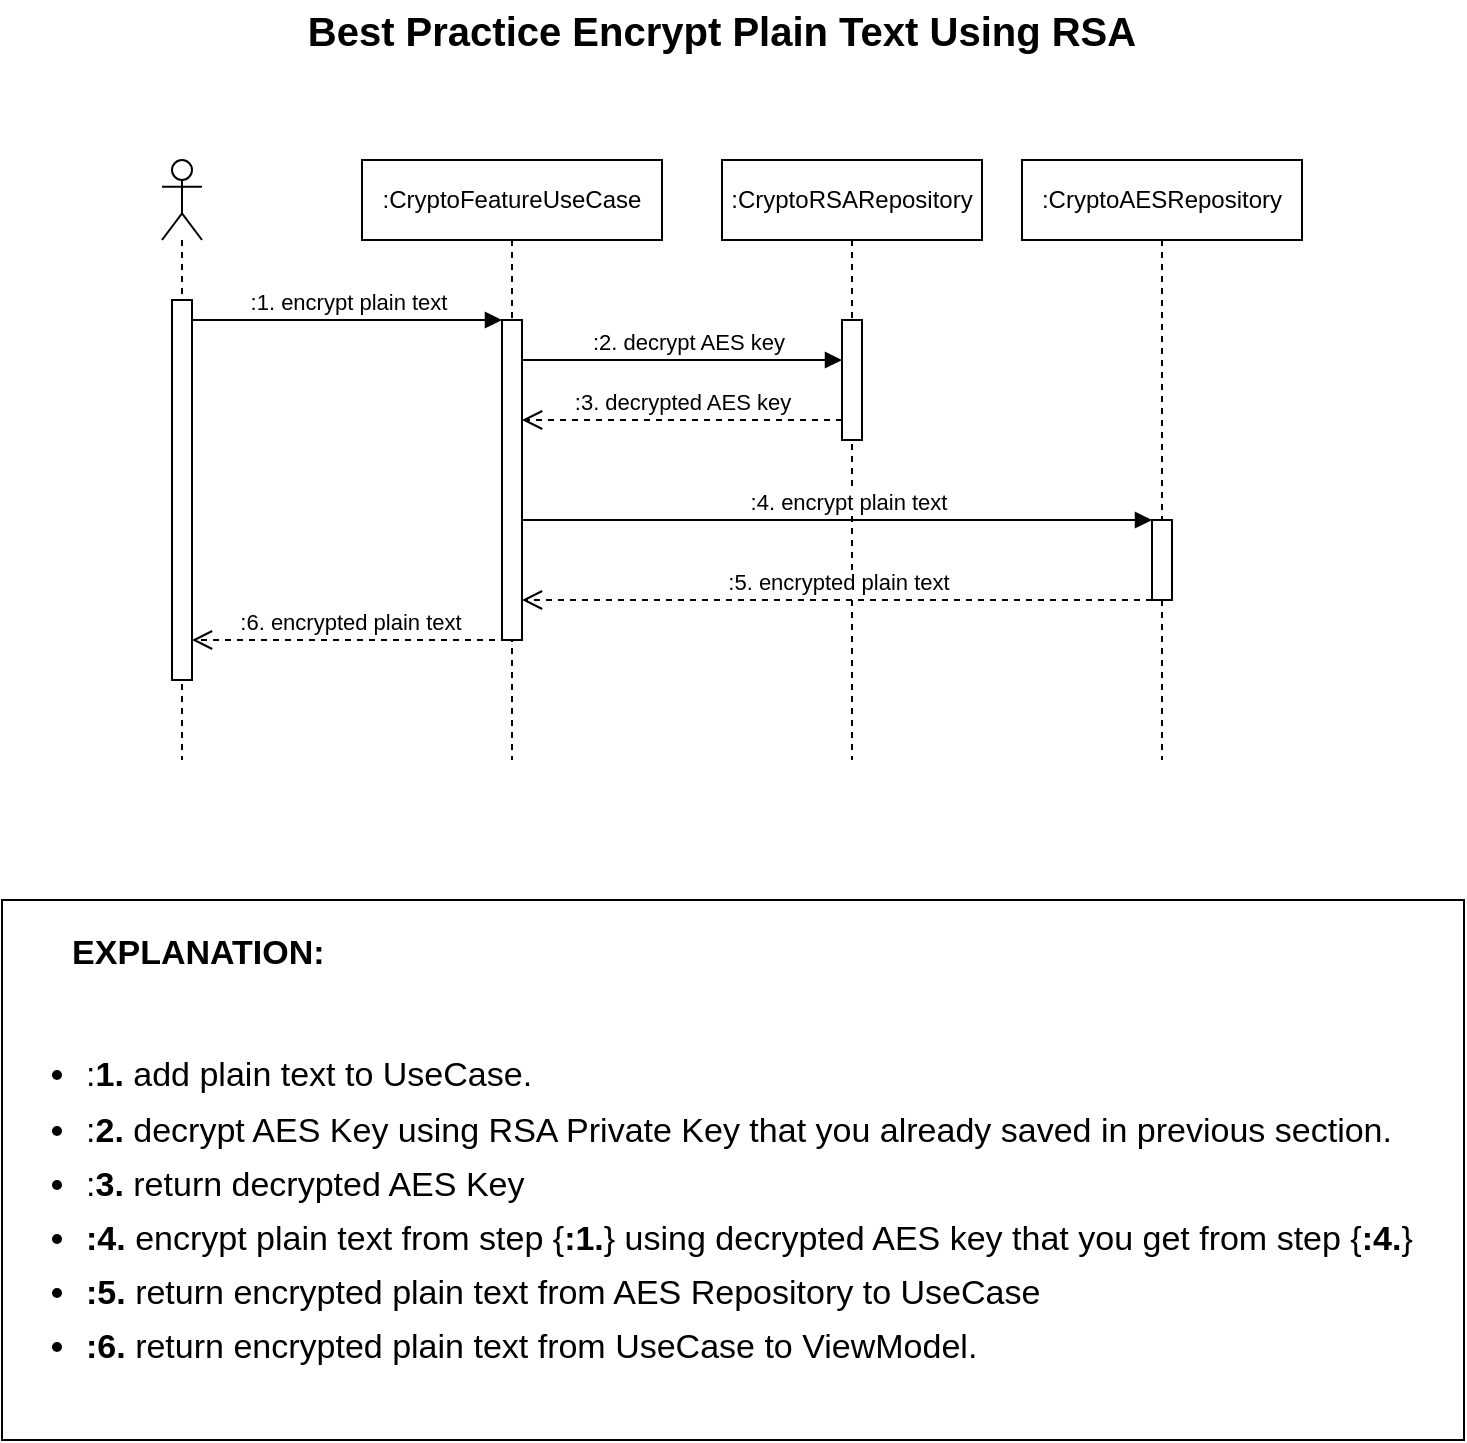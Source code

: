 <mxfile version="24.5.2" type="github">
  <diagram name="Page-1" id="2YBvvXClWsGukQMizWep">
    <mxGraphModel dx="1027" dy="589" grid="1" gridSize="10" guides="1" tooltips="1" connect="1" arrows="1" fold="1" page="1" pageScale="1" pageWidth="850" pageHeight="1100" math="0" shadow="0">
      <root>
        <mxCell id="0" />
        <mxCell id="1" parent="0" />
        <mxCell id="zdvuHCyIY7IRIvCnZunm-4" value=":CryptoFeatureUseCase" style="shape=umlLifeline;perimeter=lifelinePerimeter;whiteSpace=wrap;html=1;container=1;dropTarget=0;collapsible=0;recursiveResize=0;outlineConnect=0;portConstraint=eastwest;newEdgeStyle={&quot;curved&quot;:0,&quot;rounded&quot;:0};" parent="1" vertex="1">
          <mxGeometry x="240" y="130" width="150" height="300" as="geometry" />
        </mxCell>
        <mxCell id="zdvuHCyIY7IRIvCnZunm-6" value="" style="html=1;points=[[0,0,0,0,5],[0,1,0,0,-5],[1,0,0,0,5],[1,1,0,0,-5]];perimeter=orthogonalPerimeter;outlineConnect=0;targetShapes=umlLifeline;portConstraint=eastwest;newEdgeStyle={&quot;curved&quot;:0,&quot;rounded&quot;:0};" parent="zdvuHCyIY7IRIvCnZunm-4" vertex="1">
          <mxGeometry x="70" y="80" width="10" height="160" as="geometry" />
        </mxCell>
        <mxCell id="zdvuHCyIY7IRIvCnZunm-5" value=":CryptoRSARepository" style="shape=umlLifeline;perimeter=lifelinePerimeter;whiteSpace=wrap;html=1;container=1;dropTarget=0;collapsible=0;recursiveResize=0;outlineConnect=0;portConstraint=eastwest;newEdgeStyle={&quot;curved&quot;:0,&quot;rounded&quot;:0};" parent="1" vertex="1">
          <mxGeometry x="420" y="130" width="130" height="300" as="geometry" />
        </mxCell>
        <mxCell id="zdvuHCyIY7IRIvCnZunm-15" value="" style="html=1;points=[[0,0,0,0,5],[0,1,0,0,-5],[1,0,0,0,5],[1,1,0,0,-5]];perimeter=orthogonalPerimeter;outlineConnect=0;targetShapes=umlLifeline;portConstraint=eastwest;newEdgeStyle={&quot;curved&quot;:0,&quot;rounded&quot;:0};" parent="zdvuHCyIY7IRIvCnZunm-5" vertex="1">
          <mxGeometry x="60" y="80" width="10" height="60" as="geometry" />
        </mxCell>
        <mxCell id="zdvuHCyIY7IRIvCnZunm-13" value=":1. encrypt plain text" style="html=1;verticalAlign=bottom;endArrow=block;curved=0;rounded=0;" parent="1" edge="1">
          <mxGeometry width="80" relative="1" as="geometry">
            <mxPoint x="155" y="210" as="sourcePoint" />
            <mxPoint x="310" y="210" as="targetPoint" />
          </mxGeometry>
        </mxCell>
        <mxCell id="zdvuHCyIY7IRIvCnZunm-14" value=":2. decrypt AES key" style="html=1;verticalAlign=bottom;endArrow=block;curved=0;rounded=0;" parent="1" target="zdvuHCyIY7IRIvCnZunm-15" edge="1">
          <mxGeometry x="0.031" width="80" relative="1" as="geometry">
            <mxPoint x="320" y="230" as="sourcePoint" />
            <mxPoint x="475" y="230" as="targetPoint" />
            <mxPoint as="offset" />
          </mxGeometry>
        </mxCell>
        <mxCell id="zdvuHCyIY7IRIvCnZunm-16" value=":3. decrypted AES key" style="html=1;verticalAlign=bottom;endArrow=open;dashed=1;endSize=8;curved=0;rounded=0;" parent="1" source="zdvuHCyIY7IRIvCnZunm-15" edge="1">
          <mxGeometry relative="1" as="geometry">
            <mxPoint x="475" y="260" as="sourcePoint" />
            <mxPoint x="320" y="260" as="targetPoint" />
          </mxGeometry>
        </mxCell>
        <mxCell id="zdvuHCyIY7IRIvCnZunm-18" value=":CryptoAESRepository" style="shape=umlLifeline;perimeter=lifelinePerimeter;whiteSpace=wrap;html=1;container=1;dropTarget=0;collapsible=0;recursiveResize=0;outlineConnect=0;portConstraint=eastwest;newEdgeStyle={&quot;curved&quot;:0,&quot;rounded&quot;:0};" parent="1" vertex="1">
          <mxGeometry x="570" y="130" width="140" height="300" as="geometry" />
        </mxCell>
        <mxCell id="zdvuHCyIY7IRIvCnZunm-19" value="" style="html=1;points=[[0,0,0,0,5],[0,1,0,0,-5],[1,0,0,0,5],[1,1,0,0,-5]];perimeter=orthogonalPerimeter;outlineConnect=0;targetShapes=umlLifeline;portConstraint=eastwest;newEdgeStyle={&quot;curved&quot;:0,&quot;rounded&quot;:0};" parent="zdvuHCyIY7IRIvCnZunm-18" vertex="1">
          <mxGeometry x="65" y="180" width="10" height="40" as="geometry" />
        </mxCell>
        <mxCell id="zdvuHCyIY7IRIvCnZunm-20" value=":4. encrypt plain text" style="html=1;verticalAlign=bottom;endArrow=block;curved=0;rounded=0;" parent="1" target="zdvuHCyIY7IRIvCnZunm-19" edge="1">
          <mxGeometry x="0.033" width="80" relative="1" as="geometry">
            <mxPoint x="320" y="310" as="sourcePoint" />
            <mxPoint x="475" y="310" as="targetPoint" />
            <mxPoint as="offset" />
          </mxGeometry>
        </mxCell>
        <mxCell id="zdvuHCyIY7IRIvCnZunm-21" value=":5. encrypted plain text" style="html=1;verticalAlign=bottom;endArrow=open;dashed=1;endSize=8;curved=0;rounded=0;" parent="1" target="zdvuHCyIY7IRIvCnZunm-6" edge="1">
          <mxGeometry relative="1" as="geometry">
            <mxPoint x="635" y="350" as="sourcePoint" />
            <mxPoint x="480" y="350" as="targetPoint" />
          </mxGeometry>
        </mxCell>
        <mxCell id="zdvuHCyIY7IRIvCnZunm-22" value=":6. encrypted plain text" style="html=1;verticalAlign=bottom;endArrow=open;dashed=1;endSize=8;curved=0;rounded=0;" parent="1" edge="1">
          <mxGeometry x="-0.001" relative="1" as="geometry">
            <mxPoint x="312.5" y="370" as="sourcePoint" />
            <mxPoint x="155" y="370" as="targetPoint" />
            <mxPoint as="offset" />
          </mxGeometry>
        </mxCell>
        <mxCell id="zdvuHCyIY7IRIvCnZunm-23" value="&lt;font style=&quot;font-size: 20px;&quot;&gt;&lt;b&gt;Best Practice Encrypt Plain Text Using RSA&lt;/b&gt;&lt;/font&gt;" style="text;html=1;strokeColor=none;fillColor=none;align=center;verticalAlign=middle;whiteSpace=wrap;rounded=0;" parent="1" vertex="1">
          <mxGeometry x="170" y="50" width="500" height="30" as="geometry" />
        </mxCell>
        <mxCell id="zdvuHCyIY7IRIvCnZunm-24" value="&lt;font style=&quot;font-size: 17px;&quot;&gt;&lt;b style=&quot;&quot;&gt;&amp;nbsp; &amp;nbsp; &amp;nbsp; &amp;nbsp;EXPLANATION&lt;span style=&quot;background-color: rgb(255, 255, 255);&quot;&gt;:&lt;/span&gt;&lt;br&gt;&lt;/b&gt;&lt;br&gt;&lt;ul style=&quot;background-color: rgb(255, 255, 255); line-height: 160%;&quot;&gt;&lt;li style=&quot;&quot;&gt;:&lt;b&gt;1.&lt;/b&gt; add plain text to UseCase.&lt;/li&gt;&lt;li style=&quot;border-color: var(--border-color);&quot;&gt;:&lt;b style=&quot;border-color: var(--border-color);&quot;&gt;2.&lt;/b&gt;&amp;nbsp;decrypt AES Key using RSA Private Key that you already saved in previous section.&lt;/li&gt;&lt;li style=&quot;&quot;&gt;:&lt;b&gt;3.&lt;/b&gt; return decrypted AES Key&lt;/li&gt;&lt;li style=&quot;&quot;&gt;&lt;b&gt;:4.&lt;/b&gt; encrypt plain text from step {&lt;b&gt;:1.&lt;/b&gt;} using decrypted AES key that you get from step {&lt;b&gt;:4.&lt;/b&gt;}&lt;/li&gt;&lt;li style=&quot;&quot;&gt;&lt;b&gt;:5. &lt;/b&gt;return encrypted plain text from AES Repository to UseCase&lt;/li&gt;&lt;li style=&quot;&quot;&gt;&lt;b style=&quot;&quot;&gt;:6. &lt;/b&gt;return encrypted plain text from UseCase to ViewModel.&lt;/li&gt;&lt;/ul&gt;&lt;/font&gt;" style="text;html=1;align=left;verticalAlign=middle;whiteSpace=wrap;rounded=0;fillColor=#ffffff;strokeColor=default;" parent="1" vertex="1">
          <mxGeometry x="60" y="500" width="731" height="270" as="geometry" />
        </mxCell>
        <mxCell id="BFms3EZNLzKrh9zzQBW5-7" value="" style="shape=umlLifeline;perimeter=lifelinePerimeter;whiteSpace=wrap;html=1;container=1;dropTarget=0;collapsible=0;recursiveResize=0;outlineConnect=0;portConstraint=eastwest;newEdgeStyle={&quot;curved&quot;:0,&quot;rounded&quot;:0};participant=umlActor;" vertex="1" parent="1">
          <mxGeometry x="140" y="130" width="20" height="300" as="geometry" />
        </mxCell>
        <mxCell id="BFms3EZNLzKrh9zzQBW5-8" value="" style="html=1;points=[[0,0,0,0,5],[0,1,0,0,-5],[1,0,0,0,5],[1,1,0,0,-5]];perimeter=orthogonalPerimeter;outlineConnect=0;targetShapes=umlLifeline;portConstraint=eastwest;newEdgeStyle={&quot;curved&quot;:0,&quot;rounded&quot;:0};" vertex="1" parent="BFms3EZNLzKrh9zzQBW5-7">
          <mxGeometry x="5" y="70" width="10" height="190" as="geometry" />
        </mxCell>
      </root>
    </mxGraphModel>
  </diagram>
</mxfile>
